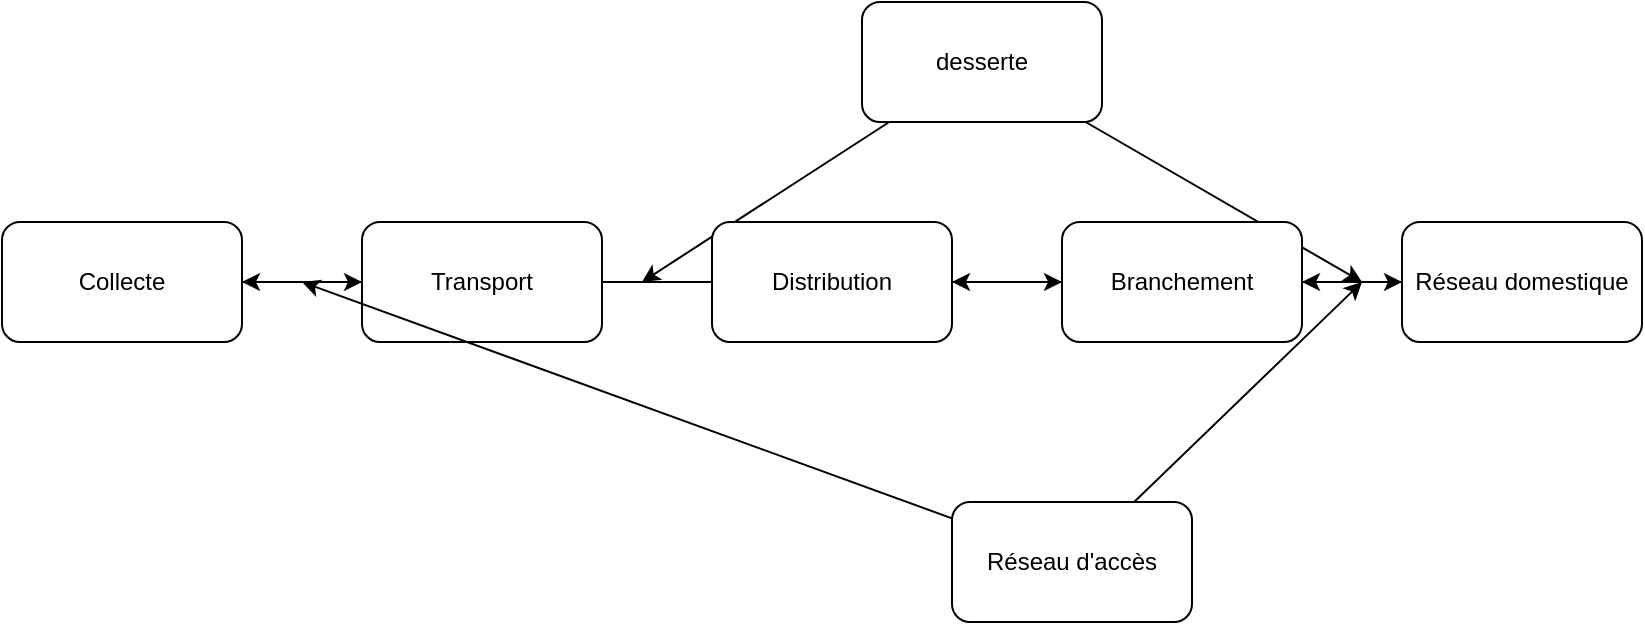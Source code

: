 <mxfile>
    <diagram id="JW_cgM4gKW1r0MmnLNz1" name="Page-1">
        <mxGraphModel dx="313" dy="576" grid="1" gridSize="10" guides="1" tooltips="1" connect="1" arrows="1" fold="1" page="1" pageScale="1" pageWidth="850" pageHeight="1100" math="0" shadow="0">
            <root>
                <mxCell id="0"/>
                <mxCell id="1" parent="0"/>
                <mxCell id="16" style="edgeStyle=none;html=1;" parent="1" source="2" target="3" edge="1">
                    <mxGeometry relative="1" as="geometry"/>
                </mxCell>
                <mxCell id="2" value="Collecte" style="rounded=1;whiteSpace=wrap;html=1;" parent="1" vertex="1">
                    <mxGeometry x="70" y="180" width="120" height="60" as="geometry"/>
                </mxCell>
                <mxCell id="17" style="edgeStyle=none;html=1;" parent="1" source="3" target="2" edge="1">
                    <mxGeometry relative="1" as="geometry"/>
                </mxCell>
                <mxCell id="3" value="Transport" style="rounded=1;whiteSpace=wrap;html=1;" parent="1" vertex="1">
                    <mxGeometry x="250" y="180" width="120" height="60" as="geometry"/>
                </mxCell>
                <mxCell id="21" style="edgeStyle=none;html=1;" edge="1" parent="1" source="4">
                    <mxGeometry relative="1" as="geometry">
                        <mxPoint x="390.0" y="210" as="targetPoint"/>
                    </mxGeometry>
                </mxCell>
                <mxCell id="22" style="edgeStyle=none;html=1;" edge="1" parent="1" source="4">
                    <mxGeometry relative="1" as="geometry">
                        <mxPoint x="750" y="210" as="targetPoint"/>
                    </mxGeometry>
                </mxCell>
                <mxCell id="4" value="desserte&lt;span style=&quot;color: rgba(0, 0, 0, 0); font-family: monospace; font-size: 0px; text-align: start;&quot;&gt;%3CmxGraphModel%3E%3Croot%3E%3CmxCell%20id%3D%220%22%2F%3E%3CmxCell%20id%3D%221%22%20parent%3D%220%22%2F%3E%3CmxCell%20id%3D%222%22%20value%3D%22Collecte%22%20style%3D%22rounded%3D1%3BwhiteSpace%3Dwrap%3Bhtml%3D1%3B%22%20vertex%3D%221%22%20parent%3D%221%22%3E%3CmxGeometry%20x%3D%2270%22%20y%3D%22180%22%20width%3D%22120%22%20height%3D%2260%22%20as%3D%22geometry%22%2F%3E%3C%2FmxCell%3E%3C%2Froot%3E%3C%2FmxGraphModel%3E&lt;/span&gt;" style="rounded=1;whiteSpace=wrap;html=1;" parent="1" vertex="1">
                    <mxGeometry x="500" y="70" width="120" height="60" as="geometry"/>
                </mxCell>
                <mxCell id="9" style="edgeStyle=none;html=1;entryX=0;entryY=0.5;entryDx=0;entryDy=0;" parent="1" source="5" target="6" edge="1">
                    <mxGeometry relative="1" as="geometry"/>
                </mxCell>
                <mxCell id="8" style="edgeStyle=none;html=1;" parent="1" source="6" target="7" edge="1">
                    <mxGeometry relative="1" as="geometry"/>
                </mxCell>
                <mxCell id="11" style="edgeStyle=none;html=1;" parent="1" source="6" target="5" edge="1">
                    <mxGeometry relative="1" as="geometry"/>
                </mxCell>
                <mxCell id="6" value="Branchement" style="rounded=1;whiteSpace=wrap;html=1;" parent="1" vertex="1">
                    <mxGeometry x="600" y="180" width="120" height="60" as="geometry"/>
                </mxCell>
                <mxCell id="10" style="edgeStyle=none;html=1;entryX=1;entryY=0.5;entryDx=0;entryDy=0;" parent="1" source="7" target="6" edge="1">
                    <mxGeometry relative="1" as="geometry"/>
                </mxCell>
                <mxCell id="7" value="Réseau domestique" style="rounded=1;whiteSpace=wrap;html=1;" parent="1" vertex="1">
                    <mxGeometry x="770" y="180" width="120" height="60" as="geometry"/>
                </mxCell>
                <mxCell id="20" value="" style="edgeStyle=none;html=1;endArrow=none;" edge="1" parent="1" source="3" target="5">
                    <mxGeometry relative="1" as="geometry">
                        <mxPoint x="856" y="210" as="targetPoint"/>
                        <mxPoint x="370" y="210" as="sourcePoint"/>
                        <Array as="points"/>
                    </mxGeometry>
                </mxCell>
                <mxCell id="5" value="Distribution" style="rounded=1;whiteSpace=wrap;html=1;" parent="1" vertex="1">
                    <mxGeometry x="425" y="180" width="120" height="60" as="geometry"/>
                </mxCell>
                <mxCell id="24" style="edgeStyle=none;html=1;" edge="1" parent="1" source="23">
                    <mxGeometry relative="1" as="geometry">
                        <mxPoint x="220" y="210" as="targetPoint"/>
                    </mxGeometry>
                </mxCell>
                <mxCell id="25" style="edgeStyle=none;html=1;" edge="1" parent="1" source="23">
                    <mxGeometry relative="1" as="geometry">
                        <mxPoint x="750" y="210" as="targetPoint"/>
                    </mxGeometry>
                </mxCell>
                <mxCell id="23" value="Réseau d'accès" style="rounded=1;whiteSpace=wrap;html=1;" vertex="1" parent="1">
                    <mxGeometry x="545" y="320" width="120" height="60" as="geometry"/>
                </mxCell>
            </root>
        </mxGraphModel>
    </diagram>
</mxfile>